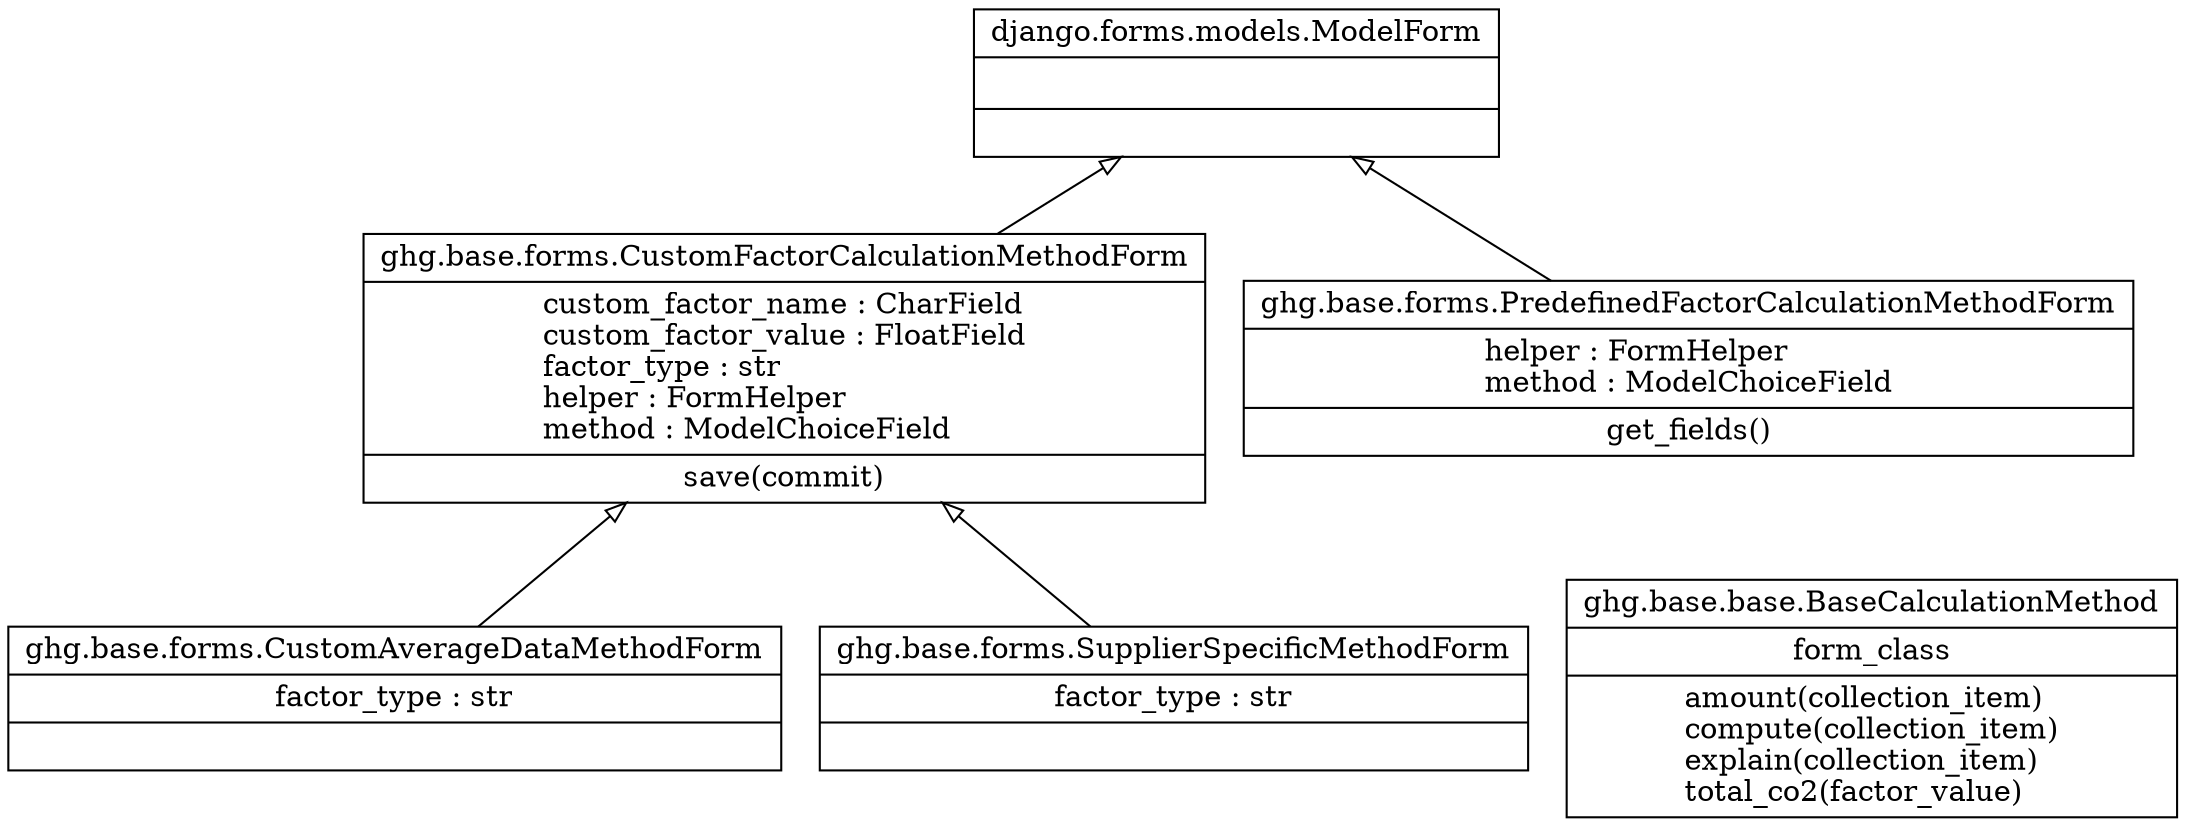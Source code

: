 digraph "classes" {
rankdir=BT
charset="utf-8"
"django.forms.models.ModelForm" [color="black", fontcolor="black", label=<{django.forms.models.ModelForm|<br ALIGN="LEFT"/>|}>, shape="record", style="solid"];
"ghg.base.base.BaseCalculationMethod" [color="black", fontcolor="black", label=<{ghg.base.base.BaseCalculationMethod|form_class<br ALIGN="LEFT"/>|amount(collection_item)<br ALIGN="LEFT"/>compute(collection_item)<br ALIGN="LEFT"/>explain(collection_item)<br ALIGN="LEFT"/>total_co2(factor_value)<br ALIGN="LEFT"/>}>, shape="record", style="solid"];
"ghg.base.forms.CustomAverageDataMethodForm" [color="black", fontcolor="black", label=<{ghg.base.forms.CustomAverageDataMethodForm|factor_type : str<br ALIGN="LEFT"/>|}>, shape="record", style="solid"];
"ghg.base.forms.CustomFactorCalculationMethodForm" [color="black", fontcolor="black", label=<{ghg.base.forms.CustomFactorCalculationMethodForm|custom_factor_name : CharField<br ALIGN="LEFT"/>custom_factor_value : FloatField<br ALIGN="LEFT"/>factor_type : str<br ALIGN="LEFT"/>helper : FormHelper<br ALIGN="LEFT"/>method : ModelChoiceField<br ALIGN="LEFT"/>|save(commit)<br ALIGN="LEFT"/>}>, shape="record", style="solid"];
"ghg.base.forms.PredefinedFactorCalculationMethodForm" [color="black", fontcolor="black", label=<{ghg.base.forms.PredefinedFactorCalculationMethodForm|helper : FormHelper<br ALIGN="LEFT"/>method : ModelChoiceField<br ALIGN="LEFT"/>|get_fields()<br ALIGN="LEFT"/>}>, shape="record", style="solid"];
"ghg.base.forms.SupplierSpecificMethodForm" [color="black", fontcolor="black", label=<{ghg.base.forms.SupplierSpecificMethodForm|factor_type : str<br ALIGN="LEFT"/>|}>, shape="record", style="solid"];
"ghg.base.forms.CustomAverageDataMethodForm" -> "ghg.base.forms.CustomFactorCalculationMethodForm" [arrowhead="empty", arrowtail="none"];
"ghg.base.forms.CustomFactorCalculationMethodForm" -> "django.forms.models.ModelForm" [arrowhead="empty", arrowtail="none"];
"ghg.base.forms.PredefinedFactorCalculationMethodForm" -> "django.forms.models.ModelForm" [arrowhead="empty", arrowtail="none"];
"ghg.base.forms.SupplierSpecificMethodForm" -> "ghg.base.forms.CustomFactorCalculationMethodForm" [arrowhead="empty", arrowtail="none"];
}
